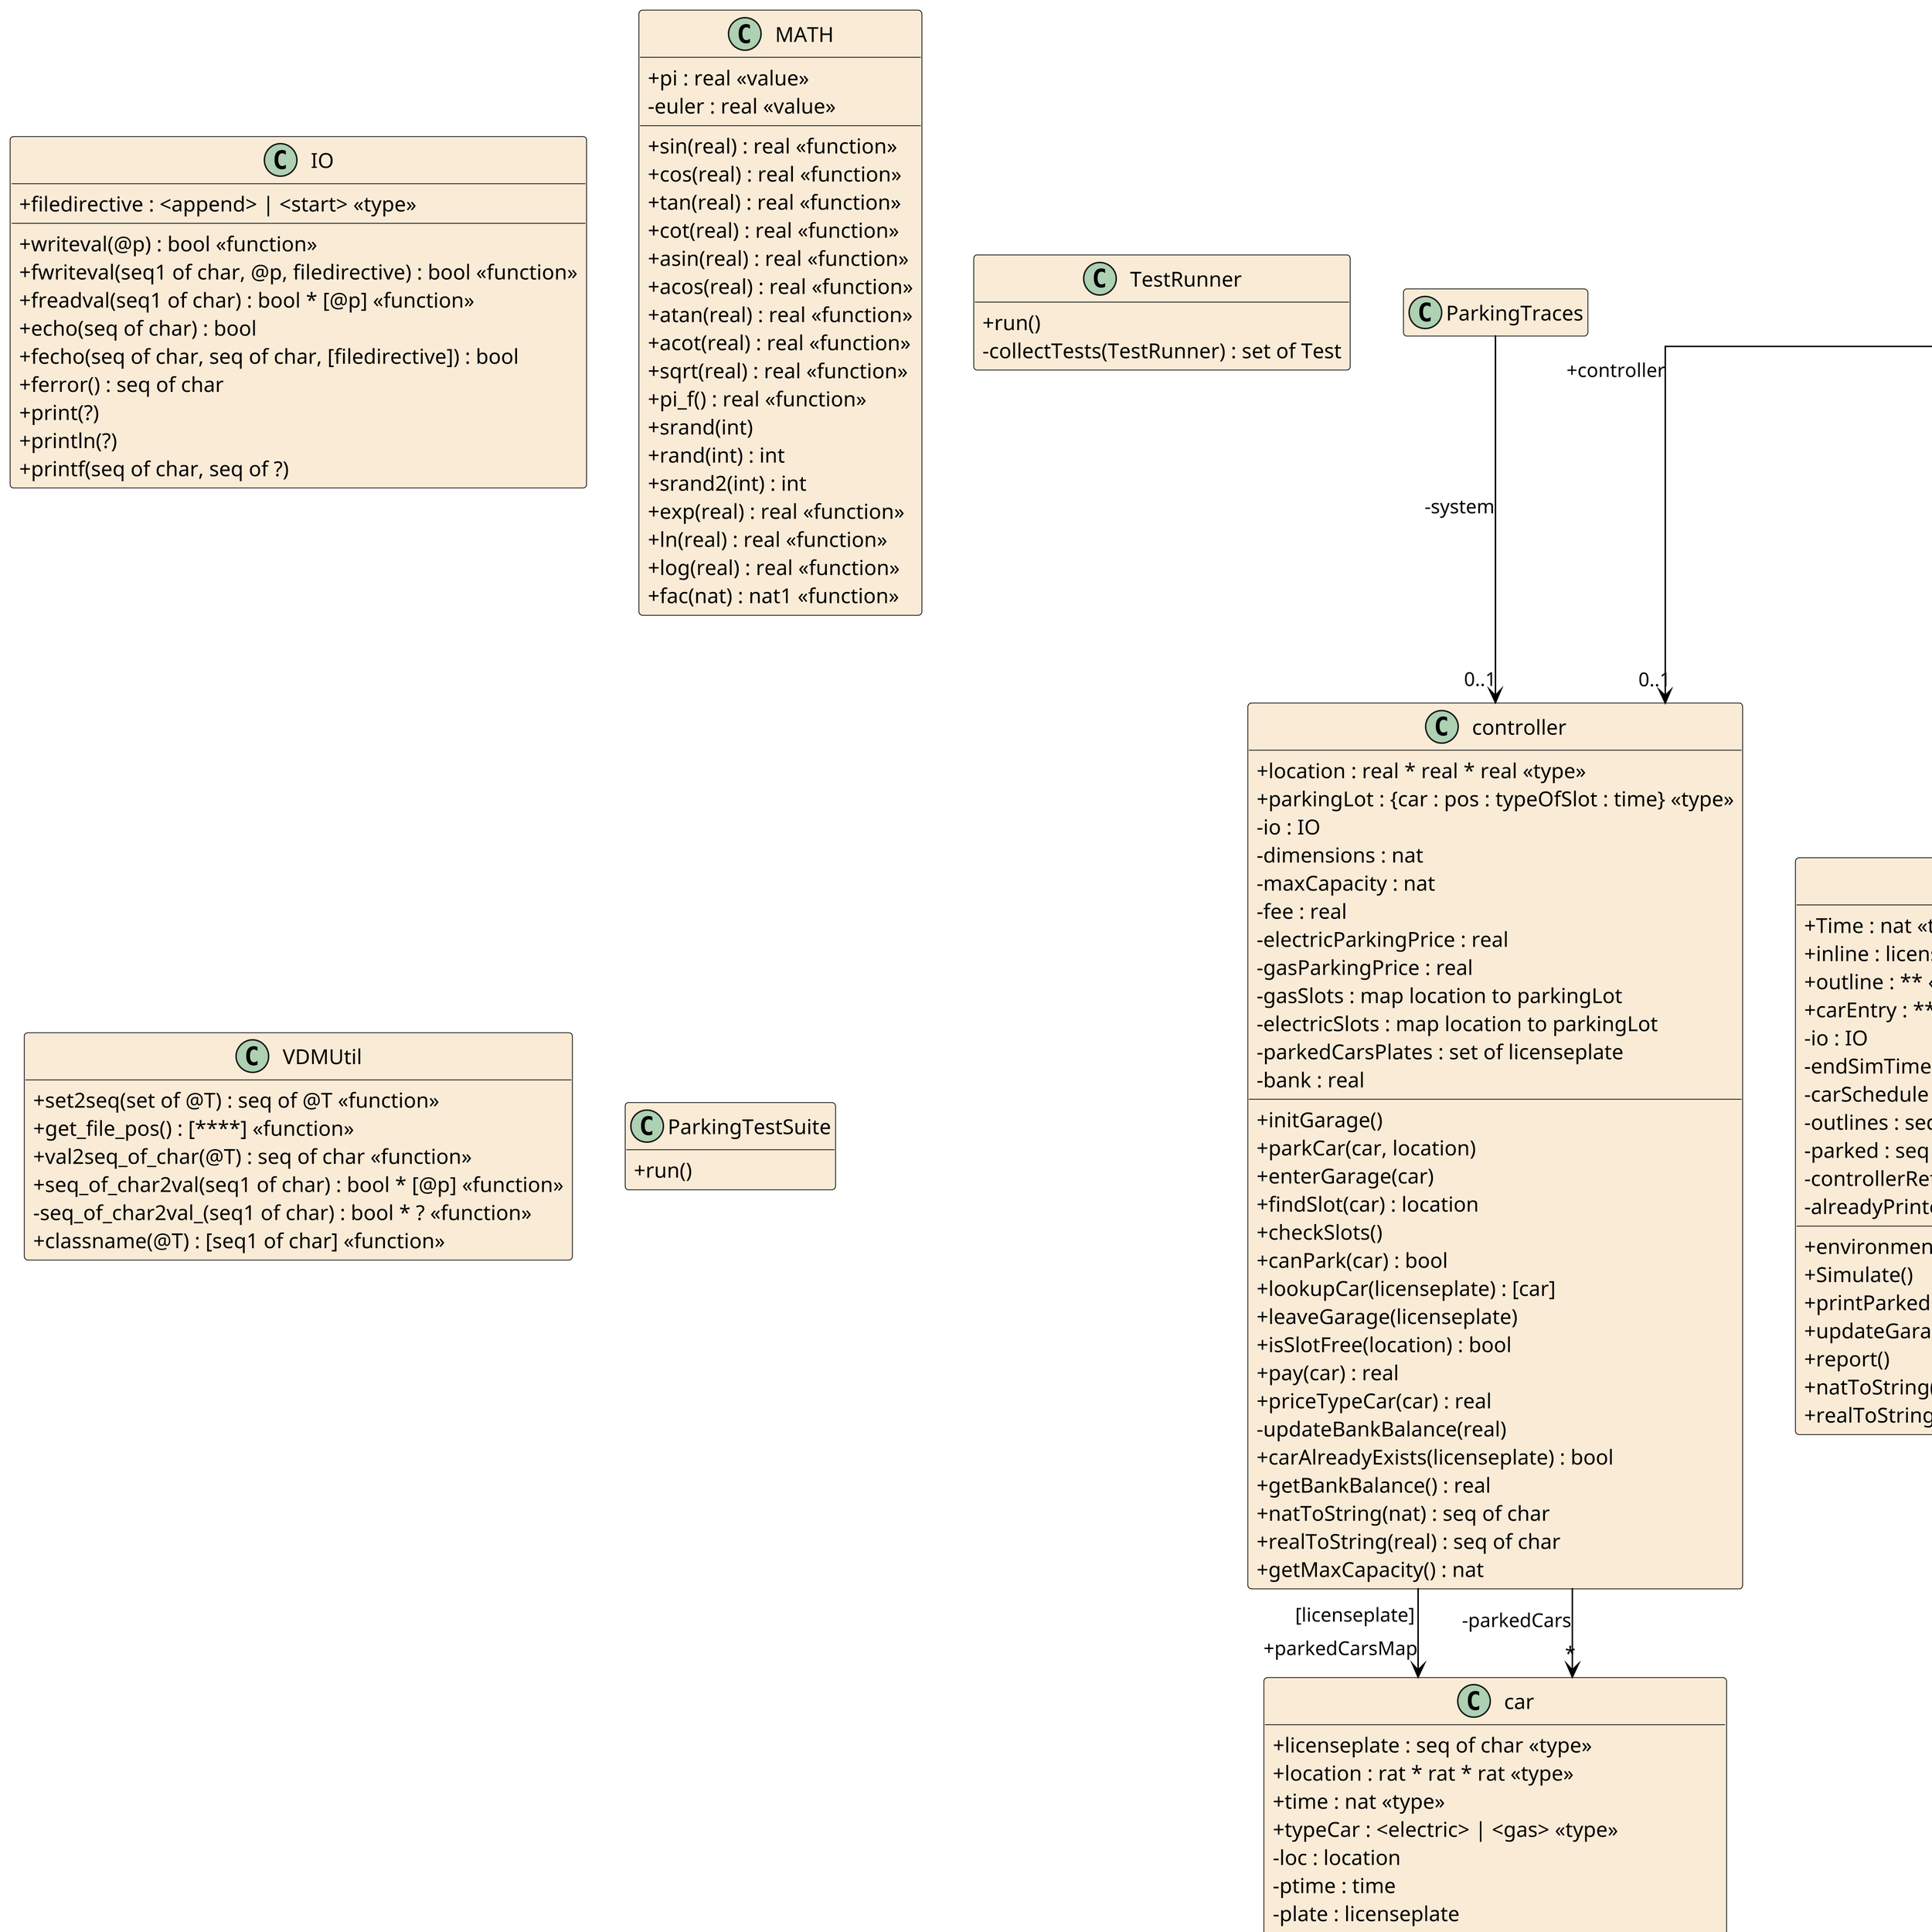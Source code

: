 @startuml Parking

hide empty members
skinparam Shadowing false
skinparam classAttributeIconSize 0
skinparam ClassBorderThickness 0.5
skinparam groupInheritance 5
skinparam class {
	BackgroundColor AntiqueWhite
	ArrowColor Black
	BorderColor Black
}
skinparam defaultTextAlignment center
skinparam linetype ortho
skinparam Dpi 300
' skinparam backgroundColor transparent

class car
{
	+licenseplate : seq of char <<type>>
	+location : rat * rat * rat <<type>>
	+time : nat <<type>>
	+typeCar : <electric> | <gas> <<type>>
	-loc : location
	-ptime : time
	-plate : licenseplate
	-type : typeCar
	-feeApplied : bool
	+car(licenseplate, location, time, typeCar) : car
	+getPlate() : licenseplate
	+getLocation() : location
	+getTime() : time
	+getType() : typeCar
	+getFeeApplied() : bool
	+setLocation(rat, rat, rat)
	+setTime(nat)
	+addTime(nat)
	+setFeeApplied(bool)
}

class controller
{
	+location : real * real * real <<type>>
	+parkingLot : {car : pos : typeOfSlot : time} <<type>>
	-io : IO
	-dimensions : nat
	-maxCapacity : nat
	-fee : real
	-electricParkingPrice : real
	-gasParkingPrice : real
	-gasSlots : map location to parkingLot
	-electricSlots : map location to parkingLot
	-parkedCarsPlates : set of licenseplate
	-bank : real
	+initGarage()
	+parkCar(car, location)
	+enterGarage(car)
	+findSlot(car) : location
	+checkSlots()
	+canPark(car) : bool
	+lookupCar(licenseplate) : [car]
	+leaveGarage(licenseplate)
	+isSlotFree(location) : bool
	+pay(car) : real
	+priceTypeCar(car) : real
	-updateBankBalance(real)
	+carAlreadyExists(licenseplate) : bool
	+getBankBalance() : real
	+natToString(nat) : seq of char
	+realToString(real) : seq of char
	+getMaxCapacity() : nat
}

class environment
{
	+Time : nat <<type>>
	+inline : licenseplate * typeCar <<type>>
	+outline : ** <<type>>
	+carEntry : *** <<type>>
	-io : IO
	-endSimTime : Time
	-carSchedule : seq of carEntry
	-outlines : seq of outline
	-parked : seq of carEntry
	-controllerRef : controller
	-alreadyPrintedEmpty : bool
	+environment(seq of char, controller) : environment
	+Simulate()
	+printParkedCars()
	+updateGarage()
	+report()
	+natToString(nat) : seq of char
	+realToString(real) : seq of char
}

class IO
{
	+filedirective : <append> | <start> <<type>>
	+writeval(@p) : bool <<function>>
	+fwriteval(seq1 of char, @p, filedirective) : bool <<function>>
	+freadval(seq1 of char) : bool * [@p] <<function>>
	+echo(seq of char) : bool
	+fecho(seq of char, seq of char, [filedirective]) : bool
	+ferror() : seq of char
	+print(?)
	+println(?)
	+printf(seq of char, seq of ?)
}

class MATH
{
	+sin(real) : real <<function>>
	+cos(real) : real <<function>>
	+tan(real) : real <<function>>
	+cot(real) : real <<function>>
	+asin(real) : real <<function>>
	+acos(real) : real <<function>>
	+atan(real) : real <<function>>
	+acot(real) : real <<function>>
	+sqrt(real) : real <<function>>
	+pi_f() : real <<function>>
	+srand(int)
	+rand(int) : int
	+srand2(int) : int
	+exp(real) : real <<function>>
	+ln(real) : real <<function>>
	+log(real) : real <<function>>
	+fac(nat) : nat1 <<function>>
	+pi : real <<value>>
	-euler : real <<value>>
}

class Throwable
{
}

class Error
{
	#fMessage : seq of char
	+Error() : Error
	+Error(seq of char) : Error
	+hasMessage() : bool
	+getMessage() : seq of char
	+throw(seq of char)
}

class AssertionFailedError
{
	+AssertionFailedError() : AssertionFailedError
	+AssertionFailedError(seq of char) : AssertionFailedError
}

class Assert
{
	+assertTrue(bool)
	+assertTrue(seq of char, bool)
	+assertFalse(bool)
	+assertFalse(seq of char, bool)
	+fail()
	+fail(seq of char)
}

class Test
{
	-fName : seq of char
	+getName() : seq of char
	+setName(seq of char)
	+run(TestResult)
	+runOnly(seq of char, TestResult)
}

class TestCase
{
	+run() : TestResult
	+run(TestResult)
	+runOnly(seq of char, TestResult)
	#createResult() : TestResult
	+TestCase(seq of char) : TestCase
	+TestCase() : TestCase
	+setUp()
	#runTest()
	-reflectionRunTest(TestCase, seq of char)
	+runBare()
	+tearDown()
}

class TestSuite
{
	+TestSuite(seq of char) : TestSuite
	+TestSuite() : TestSuite
	+TestSuite(set of Test, seq of char) : TestSuite
	+TestSuite(set of Test) : TestSuite
	+TestSuite(Test) : TestSuite
	+TestSuite(Test, seq of char) : TestSuite
	+addTest(Test)
	+run(TestResult)
	+runOnly(seq of char, TestResult)
	+run(Test, TestResult)
	+tests() : seq of Test
	+testCount() : int
	+testAt(int) : Test
	-getTestMethodNamed(Test) : seq of seq of char
	+createTests(Test) : seq of Test
}

class TestListener
{
	+initListener()
	+exitListener()
	+addFailure(Test, AssertionFailedError)
	+addError(Test, Throwable)
	+startTest(Test)
	+endTest(Test)
}

class TestResult
{
	-InternalError : {tcname : except} <<type>>
	-fErrors : seq of InternalError
	-fRunTests : nat
	+addListener(TestListener)
	+removeListener(TestListener)
	+addFailure(Test, AssertionFailedError)
	+addError(Test, Throwable)
	+startTest(Test)
	+endTest(Test)
	+run(TestCase)
	+runProtected(TestCase)
	+runCount() : nat
	+failureCount() : nat
	+errorCount() : nat
	+wasSuccessful() : bool
	+toString() : seq of char
	+ToStringInt(int) : seq of char <<function>>
	-ToStringIntMeasure(nat) : nat <<function>>
	+GetStringFromNum(int) : seq of char <<function>>
}

class TestRunner
{
	+run()
	-collectTests(TestRunner) : set of Test
}

class VDMUtil
{
	+set2seq(set of @T) : seq of @T <<function>>
	+get_file_pos() : [****] <<function>>
	+val2seq_of_char(@T) : seq of char <<function>>
	+seq_of_char2val(seq1 of char) : bool * [@p] <<function>>
	-seq_of_char2val_(seq1 of char) : bool * ? <<function>>
	+classname(@T) : [seq1 of char] <<function>>
}

class ParkingTest
{
	-controller : controller
	+ParkingTest(seq of char) : ParkingTest
	+setUp()
	+tearDown()
	+testEnterGarage()
	+testLeaveGarage()
	+testCapacityLimit()
	+testPaymentCalculation()
}

class ParkingTestSuite
{
	+run()
}

class ParkingTraces
{
}

class Timer
{
	-currentTime : nat
	-endSimTime : nat
	-stepLength : nat <<value>>
	+Step()
	+getTime() : nat
	+GetEndSimTime() : nat
	+SetEndSimTime(nat)
}

class world
{
	+Run()
}

controller "[licenseplate]" --> car : +parkedCarsMap
controller --> "*" car : -parkedCars
Throwable <|-- Error
Error <|-- AssertionFailedError
Assert <|-- Test
Test <|-- TestCase
TestSuite --> "(*)" Test : -fTests
Test <|-- TestSuite
TestResult --> "(*)" AssertionFailedError : -fFailures
TestResult --> "*" TestListener : -fListeners
TestCase <|-- ParkingTest
ParkingTraces --> "0..1" controller : -system
world --> "0..1" environment : +env
world --> "0..1" controller : +controller
world --> "0..1" Timer : +timerRef

@enduml